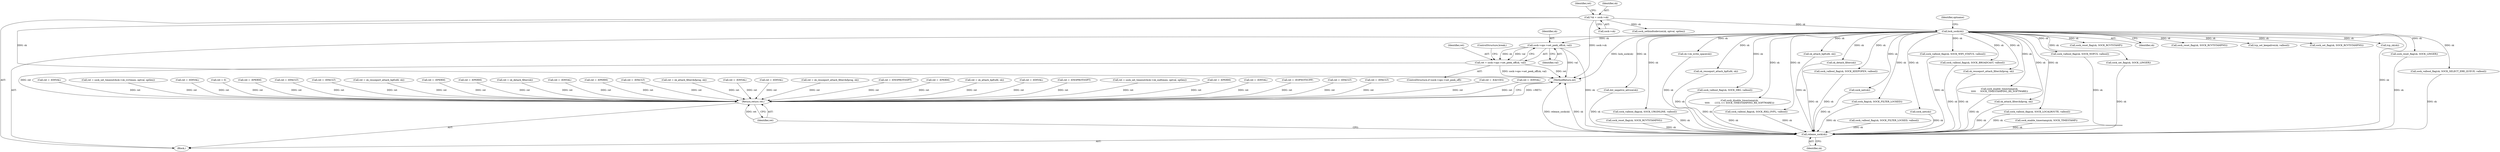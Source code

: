 digraph "0_linux_b98b0bc8c431e3ceb4b26b0dfc8db509518fb290@pointer" {
"1000794" [label="(Call,sock->ops->set_peek_off(sk, val))"];
"1000159" [label="(Call,lock_sock(sk))"];
"1000115" [label="(Call,*sk = sock->sk)"];
"1000792" [label="(Call,ret = sock->ops->set_peek_off(sk, val))"];
"1000888" [label="(Return,return ret;)"];
"1000886" [label="(Call,release_sock(sk))"];
"1000384" [label="(Call,sock_reset_flag(sk, SOCK_LINGER))"];
"1000465" [label="(Call,sock_reset_flag(sk, SOCK_RCVTSTAMP))"];
"1000602" [label="(Call,ret = -EFAULT)"];
"1000694" [label="(Call,ret = -EFAULT)"];
"1000810" [label="(Call,sock_valbool_flag(sk, SOCK_SELECT_ERR_QUEUE, valbool))"];
"1000706" [label="(Call,ret = sk_reuseport_attach_bpf(ufd, sk))"];
"1000162" [label="(Identifier,optname)"];
"1000877" [label="(Call,dst_negative_advice(sk))"];
"1000117" [label="(Call,sock->sk)"];
"1000468" [label="(Call,sock_reset_flag(sk, SOCK_RCVTSTAMPNS))"];
"1000315" [label="(Call,sock_valbool_flag(sk, SOCK_URGINLINE, valbool))"];
"1000826" [label="(Call,ret = -EPERM)"];
"1000889" [label="(Identifier,ret)"];
"1000242" [label="(Call,sk->sk_write_space(sk))"];
"1000115" [label="(Call,*sk = sock->sk)"];
"1000708" [label="(Call,sk_reuseport_attach_bpf(ufd, sk))"];
"1000251" [label="(Call,ret = -EPERM)"];
"1000713" [label="(Call,ret = sk_detach_filter(sk))"];
"1000793" [label="(Identifier,ret)"];
"1000622" [label="(Call,ret = -EINVAL)"];
"1000176" [label="(Call,sock_valbool_flag(sk, SOCK_DBG, valbool))"];
"1000726" [label="(Call,ret = -EPERM)"];
"1000374" [label="(Call,ret = -EFAULT)"];
"1000614" [label="(Call,ret = sk_attach_filter(&fprog, sk))"];
"1000552" [label="(Call,sock_disable_timestamp(sk,\n\t\t\t\t\t       (1UL << SOCK_TIMESTAMPING_RX_SOFTWARE)))"];
"1000591" [label="(Call,ret = -EINVAL)"];
"1000888" [label="(Return,return ret;)"];
"1000478" [label="(Call,ret = -EINVAL)"];
"1000113" [label="(Block,)"];
"1000675" [label="(Call,ret = sk_reuseport_attach_filter(&fprog, sk))"];
"1000881" [label="(Call,ret = -ENOPROTOOPT)"];
"1000786" [label="(ControlStructure,if (sock->ops->set_peek_off))"];
"1000160" [label="(Identifier,sk)"];
"1000886" [label="(Call,release_sock(sk))"];
"1000774" [label="(Call,sock_valbool_flag(sk, SOCK_RXQ_OVFL, valbool))"];
"1000647" [label="(Call,sk_attach_bpf(ufd, sk))"];
"1000349" [label="(Call,ret = -EPERM)"];
"1000645" [label="(Call,ret = sk_attach_bpf(ufd, sk))"];
"1000715" [label="(Call,sk_detach_filter(sk))"];
"1000652" [label="(Call,ret = -EINVAL)"];
"1000309" [label="(Call,sock_valbool_flag(sk, SOCK_KEEPOPEN, valbool))"];
"1000202" [label="(Call,ret = -ENOPROTOOPT)"];
"1000580" [label="(Call,ret = sock_set_timeout(&sk->sk_sndtimeo, optval, optlen))"];
"1000287" [label="(Call,ret = -EPERM)"];
"1000683" [label="(Call,ret = -EINVAL)"];
"1000339" [label="(Call,sock_net(sk))"];
"1000798" [label="(Call,ret = -EOPNOTSUPP)"];
"1000663" [label="(Call,ret = -EFAULT)"];
"1000731" [label="(Call,sock_valbool_flag(sk, SOCK_FILTER_LOCKED, valbool))"];
"1000450" [label="(Call,sock_reset_flag(sk, SOCK_RCVTSTAMPNS))"];
"1000794" [label="(Call,sock->ops->set_peek_off(sk, val))"];
"1000721" [label="(Call,sock_flag(sk, SOCK_FILTER_LOCKED))"];
"1000758" [label="(Call,sock_net(sk))"];
"1000780" [label="(Call,sock_valbool_flag(sk, SOCK_WIFI_STATUS, valbool))"];
"1000633" [label="(Call,ret = -EFAULT)"];
"1000125" [label="(Identifier,ret)"];
"1000132" [label="(Call,sock_setbindtodevice(sk, optval, optlen))"];
"1000306" [label="(Call,tcp_set_keepalive(sk, valbool))"];
"1000116" [label="(Identifier,sk)"];
"1000214" [label="(Call,sock_valbool_flag(sk, SOCK_BROADCAST, valbool))"];
"1000677" [label="(Call,sk_reuseport_attach_filter(&fprog, sk))"];
"1000792" [label="(Call,ret = sock->ops->set_peek_off(sk, val))"];
"1000548" [label="(Call,sock_enable_timestamp(sk,\n\t\t\t\t\t      SOCK_TIMESTAMPING_RX_SOFTWARE))"];
"1000171" [label="(Call,ret = -EACCES)"];
"1000802" [label="(ControlStructure,break;)"];
"1000796" [label="(Identifier,val)"];
"1000890" [label="(MethodReturn,int)"];
"1000159" [label="(Call,lock_sock(sk))"];
"1000454" [label="(Call,sock_set_flag(sk, SOCK_RCVTSTAMPNS))"];
"1000616" [label="(Call,sk_attach_filter(&fprog, sk))"];
"1000460" [label="(Call,sock_enable_timestamp(sk, SOCK_TIMESTAMP))"];
"1000208" [label="(Call,sock_valbool_flag(sk, SOCK_LOCALROUTE, valbool))"];
"1000804" [label="(Call,sock_valbool_flag(sk, SOCK_NOFCS, valbool))"];
"1000519" [label="(Call,ret = -EINVAL)"];
"1000795" [label="(Identifier,sk)"];
"1000416" [label="(Call,sock_set_flag(sk, SOCK_LINGER))"];
"1000836" [label="(Call,ret = -EINVAL)"];
"1000569" [label="(Call,ret = sock_set_timeout(&sk->sk_rcvtimeo, optval, optlen))"];
"1000529" [label="(Call,tcp_sk(sk))"];
"1000361" [label="(Call,ret = -EINVAL)"];
"1000124" [label="(Call,ret = 0)"];
"1000762" [label="(Call,ret = -EPERM)"];
"1000887" [label="(Identifier,sk)"];
"1000794" -> "1000792"  [label="AST: "];
"1000794" -> "1000796"  [label="CFG: "];
"1000795" -> "1000794"  [label="AST: "];
"1000796" -> "1000794"  [label="AST: "];
"1000792" -> "1000794"  [label="CFG: "];
"1000794" -> "1000890"  [label="DDG: val"];
"1000794" -> "1000792"  [label="DDG: sk"];
"1000794" -> "1000792"  [label="DDG: val"];
"1000159" -> "1000794"  [label="DDG: sk"];
"1000794" -> "1000886"  [label="DDG: sk"];
"1000159" -> "1000113"  [label="AST: "];
"1000159" -> "1000160"  [label="CFG: "];
"1000160" -> "1000159"  [label="AST: "];
"1000162" -> "1000159"  [label="CFG: "];
"1000159" -> "1000890"  [label="DDG: lock_sock(sk)"];
"1000115" -> "1000159"  [label="DDG: sk"];
"1000159" -> "1000176"  [label="DDG: sk"];
"1000159" -> "1000208"  [label="DDG: sk"];
"1000159" -> "1000214"  [label="DDG: sk"];
"1000159" -> "1000242"  [label="DDG: sk"];
"1000159" -> "1000306"  [label="DDG: sk"];
"1000159" -> "1000309"  [label="DDG: sk"];
"1000159" -> "1000315"  [label="DDG: sk"];
"1000159" -> "1000339"  [label="DDG: sk"];
"1000159" -> "1000384"  [label="DDG: sk"];
"1000159" -> "1000416"  [label="DDG: sk"];
"1000159" -> "1000450"  [label="DDG: sk"];
"1000159" -> "1000454"  [label="DDG: sk"];
"1000159" -> "1000465"  [label="DDG: sk"];
"1000159" -> "1000529"  [label="DDG: sk"];
"1000159" -> "1000548"  [label="DDG: sk"];
"1000159" -> "1000552"  [label="DDG: sk"];
"1000159" -> "1000616"  [label="DDG: sk"];
"1000159" -> "1000647"  [label="DDG: sk"];
"1000159" -> "1000677"  [label="DDG: sk"];
"1000159" -> "1000708"  [label="DDG: sk"];
"1000159" -> "1000715"  [label="DDG: sk"];
"1000159" -> "1000721"  [label="DDG: sk"];
"1000159" -> "1000758"  [label="DDG: sk"];
"1000159" -> "1000774"  [label="DDG: sk"];
"1000159" -> "1000780"  [label="DDG: sk"];
"1000159" -> "1000804"  [label="DDG: sk"];
"1000159" -> "1000810"  [label="DDG: sk"];
"1000159" -> "1000877"  [label="DDG: sk"];
"1000159" -> "1000886"  [label="DDG: sk"];
"1000115" -> "1000113"  [label="AST: "];
"1000115" -> "1000117"  [label="CFG: "];
"1000116" -> "1000115"  [label="AST: "];
"1000117" -> "1000115"  [label="AST: "];
"1000125" -> "1000115"  [label="CFG: "];
"1000115" -> "1000890"  [label="DDG: sock->sk"];
"1000115" -> "1000890"  [label="DDG: sk"];
"1000115" -> "1000132"  [label="DDG: sk"];
"1000792" -> "1000786"  [label="AST: "];
"1000793" -> "1000792"  [label="AST: "];
"1000802" -> "1000792"  [label="CFG: "];
"1000792" -> "1000890"  [label="DDG: ret"];
"1000792" -> "1000890"  [label="DDG: sock->ops->set_peek_off(sk, val)"];
"1000792" -> "1000888"  [label="DDG: ret"];
"1000888" -> "1000113"  [label="AST: "];
"1000888" -> "1000889"  [label="CFG: "];
"1000889" -> "1000888"  [label="AST: "];
"1000890" -> "1000888"  [label="CFG: "];
"1000888" -> "1000890"  [label="DDG: <RET>"];
"1000889" -> "1000888"  [label="DDG: ret"];
"1000713" -> "1000888"  [label="DDG: ret"];
"1000171" -> "1000888"  [label="DDG: ret"];
"1000519" -> "1000888"  [label="DDG: ret"];
"1000726" -> "1000888"  [label="DDG: ret"];
"1000569" -> "1000888"  [label="DDG: ret"];
"1000633" -> "1000888"  [label="DDG: ret"];
"1000836" -> "1000888"  [label="DDG: ret"];
"1000124" -> "1000888"  [label="DDG: ret"];
"1000694" -> "1000888"  [label="DDG: ret"];
"1000622" -> "1000888"  [label="DDG: ret"];
"1000683" -> "1000888"  [label="DDG: ret"];
"1000374" -> "1000888"  [label="DDG: ret"];
"1000675" -> "1000888"  [label="DDG: ret"];
"1000826" -> "1000888"  [label="DDG: ret"];
"1000645" -> "1000888"  [label="DDG: ret"];
"1000663" -> "1000888"  [label="DDG: ret"];
"1000251" -> "1000888"  [label="DDG: ret"];
"1000591" -> "1000888"  [label="DDG: ret"];
"1000478" -> "1000888"  [label="DDG: ret"];
"1000798" -> "1000888"  [label="DDG: ret"];
"1000202" -> "1000888"  [label="DDG: ret"];
"1000652" -> "1000888"  [label="DDG: ret"];
"1000614" -> "1000888"  [label="DDG: ret"];
"1000580" -> "1000888"  [label="DDG: ret"];
"1000349" -> "1000888"  [label="DDG: ret"];
"1000762" -> "1000888"  [label="DDG: ret"];
"1000881" -> "1000888"  [label="DDG: ret"];
"1000287" -> "1000888"  [label="DDG: ret"];
"1000361" -> "1000888"  [label="DDG: ret"];
"1000602" -> "1000888"  [label="DDG: ret"];
"1000706" -> "1000888"  [label="DDG: ret"];
"1000886" -> "1000113"  [label="AST: "];
"1000886" -> "1000887"  [label="CFG: "];
"1000887" -> "1000886"  [label="AST: "];
"1000889" -> "1000886"  [label="CFG: "];
"1000886" -> "1000890"  [label="DDG: release_sock(sk)"];
"1000886" -> "1000890"  [label="DDG: sk"];
"1000877" -> "1000886"  [label="DDG: sk"];
"1000208" -> "1000886"  [label="DDG: sk"];
"1000780" -> "1000886"  [label="DDG: sk"];
"1000677" -> "1000886"  [label="DDG: sk"];
"1000315" -> "1000886"  [label="DDG: sk"];
"1000758" -> "1000886"  [label="DDG: sk"];
"1000721" -> "1000886"  [label="DDG: sk"];
"1000731" -> "1000886"  [label="DDG: sk"];
"1000548" -> "1000886"  [label="DDG: sk"];
"1000309" -> "1000886"  [label="DDG: sk"];
"1000804" -> "1000886"  [label="DDG: sk"];
"1000460" -> "1000886"  [label="DDG: sk"];
"1000552" -> "1000886"  [label="DDG: sk"];
"1000715" -> "1000886"  [label="DDG: sk"];
"1000708" -> "1000886"  [label="DDG: sk"];
"1000468" -> "1000886"  [label="DDG: sk"];
"1000810" -> "1000886"  [label="DDG: sk"];
"1000647" -> "1000886"  [label="DDG: sk"];
"1000339" -> "1000886"  [label="DDG: sk"];
"1000616" -> "1000886"  [label="DDG: sk"];
"1000416" -> "1000886"  [label="DDG: sk"];
"1000214" -> "1000886"  [label="DDG: sk"];
"1000176" -> "1000886"  [label="DDG: sk"];
"1000774" -> "1000886"  [label="DDG: sk"];
"1000242" -> "1000886"  [label="DDG: sk"];
"1000384" -> "1000886"  [label="DDG: sk"];
}
